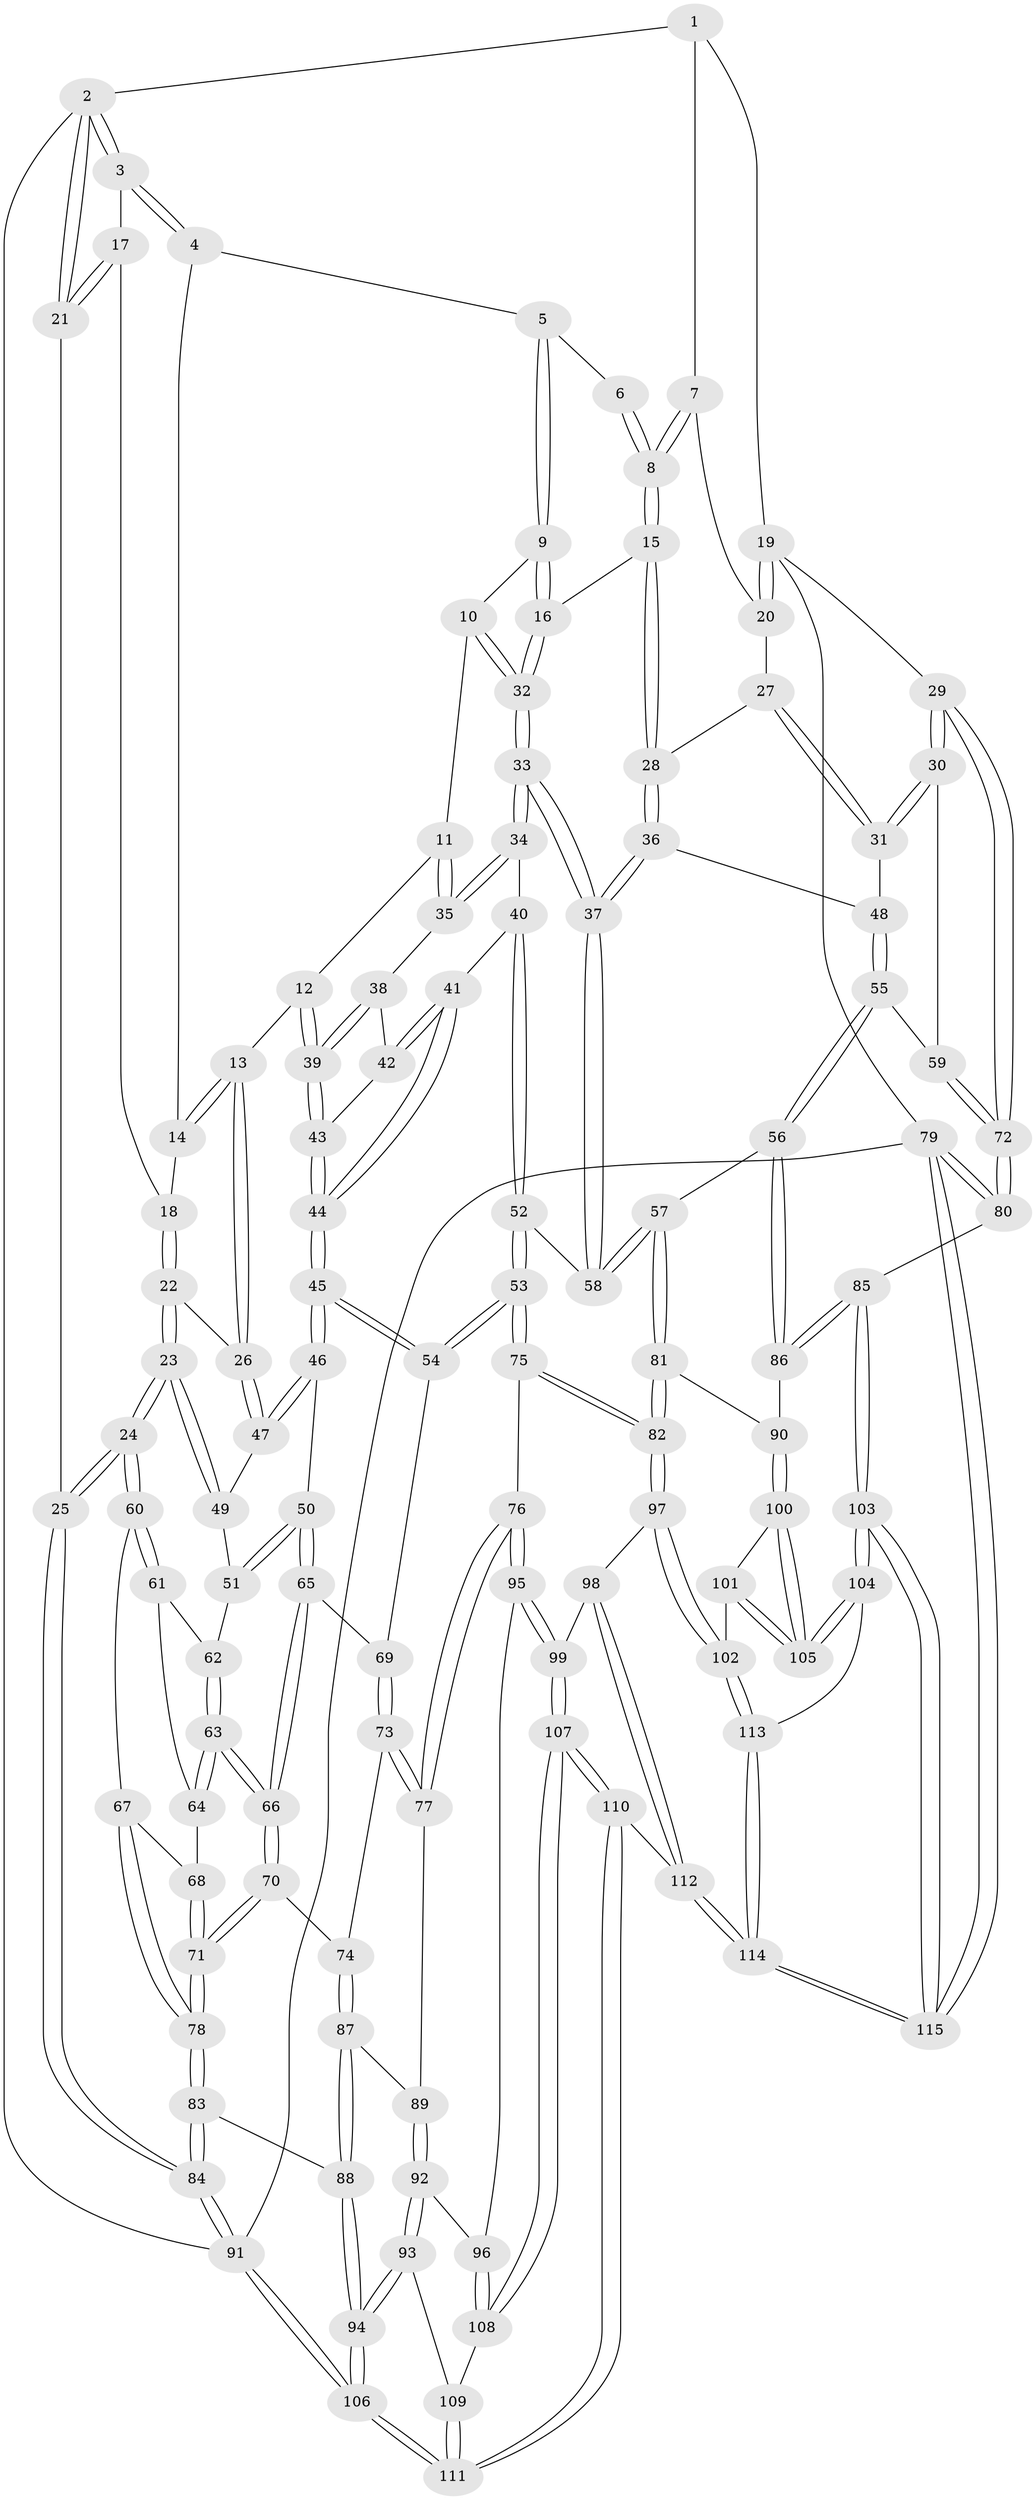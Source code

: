 // coarse degree distribution, {7: 0.014492753623188406, 4: 0.2753623188405797, 5: 0.4927536231884058, 3: 0.08695652173913043, 6: 0.11594202898550725, 9: 0.014492753623188406}
// Generated by graph-tools (version 1.1) at 2025/21/03/04/25 18:21:08]
// undirected, 115 vertices, 284 edges
graph export_dot {
graph [start="1"]
  node [color=gray90,style=filled];
  1 [pos="+1+0"];
  2 [pos="+0+0"];
  3 [pos="+0+0"];
  4 [pos="+0.37234213234275376+0"];
  5 [pos="+0.3732992310969592+0"];
  6 [pos="+0.7021929598603994+0"];
  7 [pos="+0.9127653479381888+0.1609651086805813"];
  8 [pos="+0.7114312609441114+0.17762422439246867"];
  9 [pos="+0.4368338376149032+0.09843537679624088"];
  10 [pos="+0.4295357176919758+0.2612045913111361"];
  11 [pos="+0.4257020151592671+0.2663220279974532"];
  12 [pos="+0.38237529582698127+0.2949644499657646"];
  13 [pos="+0.31709632243923097+0.2978116213191551"];
  14 [pos="+0.3232547217355062+0.014296249754716387"];
  15 [pos="+0.6992072134965389+0.20991011073167287"];
  16 [pos="+0.6920496773140393+0.21491537877895064"];
  17 [pos="+0.16850068179572922+0.17350113488580296"];
  18 [pos="+0.19995629653989636+0.19823675511786956"];
  19 [pos="+1+0.23830812294357495"];
  20 [pos="+0.9641146845974686+0.20582043115085835"];
  21 [pos="+0+0.2280733963930809"];
  22 [pos="+0.2031918500978143+0.2125812120286293"];
  23 [pos="+0+0.38702291864853733"];
  24 [pos="+0+0.4050107839121138"];
  25 [pos="+0+0.3972005341079864"];
  26 [pos="+0.30190348419823715+0.3019982058525072"];
  27 [pos="+0.9157214572704485+0.2675498183186322"];
  28 [pos="+0.8321197060585148+0.3251862708228148"];
  29 [pos="+1+0.39944555018874445"];
  30 [pos="+1+0.4049890675957781"];
  31 [pos="+1+0.3937317659215616"];
  32 [pos="+0.6851837924729849+0.22251731407042236"];
  33 [pos="+0.6229332051738881+0.40360502196922265"];
  34 [pos="+0.6112345617722252+0.4045800445831036"];
  35 [pos="+0.5386510153542472+0.36949513907635784"];
  36 [pos="+0.8591792298061786+0.39999438453915775"];
  37 [pos="+0.6508785497703562+0.4473522502966486"];
  38 [pos="+0.49446091252599017+0.38671284785902393"];
  39 [pos="+0.4079605620718974+0.3623665277338016"];
  40 [pos="+0.5515729634005513+0.43938083605709305"];
  41 [pos="+0.5018173015927042+0.4412329904787487"];
  42 [pos="+0.4758735427752978+0.41115123800750164"];
  43 [pos="+0.4152723951295207+0.39178149519965033"];
  44 [pos="+0.4075162687362845+0.4993246152206046"];
  45 [pos="+0.40462729799719915+0.5061426250266402"];
  46 [pos="+0.3099362530827045+0.47859876069045426"];
  47 [pos="+0.2527210149537368+0.3819655489177619"];
  48 [pos="+0.8606668383798605+0.40174269131509227"];
  49 [pos="+0.23915019991675704+0.3866242348319842"];
  50 [pos="+0.2747605398563818+0.5291265949716548"];
  51 [pos="+0.19359710353769874+0.5056453538264631"];
  52 [pos="+0.4848698104557512+0.5771476389919197"];
  53 [pos="+0.47676399214584153+0.5833686611072721"];
  54 [pos="+0.4136898912050308+0.5273773609032938"];
  55 [pos="+0.8454604336841185+0.5613741956706184"];
  56 [pos="+0.8367248858966625+0.5731886085710606"];
  57 [pos="+0.7123863319723174+0.5825525945127276"];
  58 [pos="+0.6651081316358294+0.515735185667648"];
  59 [pos="+0.9092757502324861+0.5522841640825296"];
  60 [pos="+0+0.43030060973513584"];
  61 [pos="+0.18889224897668547+0.5060911542620496"];
  62 [pos="+0.19347913980762532+0.5057372289653674"];
  63 [pos="+0.20700160218927416+0.5872610123143496"];
  64 [pos="+0.15093975966321105+0.554021920391522"];
  65 [pos="+0.2666669741772365+0.5762747623896031"];
  66 [pos="+0.2236653005087106+0.6136042076027043"];
  67 [pos="+0+0.484463757046251"];
  68 [pos="+0.12921452619853585+0.5545149473046755"];
  69 [pos="+0.3345073664309362+0.597201365446096"];
  70 [pos="+0.21862913675685844+0.6297355955867245"];
  71 [pos="+0.16174341475095672+0.6473521447510794"];
  72 [pos="+1+0.6960600168323738"];
  73 [pos="+0.34079160052628693+0.6498820067768238"];
  74 [pos="+0.22246001241507987+0.6346710753959294"];
  75 [pos="+0.49328431334019607+0.7184448714186011"];
  76 [pos="+0.41611037541401924+0.7268054413015287"];
  77 [pos="+0.38504929951008104+0.7260554218282744"];
  78 [pos="+0.11918266314730923+0.6727813922013759"];
  79 [pos="+1+1"];
  80 [pos="+1+0.7869447638473178"];
  81 [pos="+0.6296839045949628+0.7421299291202567"];
  82 [pos="+0.5794676707630041+0.78067081369747"];
  83 [pos="+0.09838216452080122+0.7372005444370126"];
  84 [pos="+0+0.8049314565951947"];
  85 [pos="+0.9714632885354926+0.7681511066586055"];
  86 [pos="+0.9190662926571871+0.7577076577209977"];
  87 [pos="+0.2595019981485693+0.7202765161714436"];
  88 [pos="+0.18005070707485404+0.8145912185281386"];
  89 [pos="+0.37590155764089145+0.7300940513232151"];
  90 [pos="+0.8898918768724954+0.7743262084725488"];
  91 [pos="+0+1"];
  92 [pos="+0.29784757466466794+0.8563220437942113"];
  93 [pos="+0.22953838593308076+0.8805297941699696"];
  94 [pos="+0.19647217611593468+0.8809621589891817"];
  95 [pos="+0.3747222261460161+0.8778361158208582"];
  96 [pos="+0.35970217716578257+0.8822057181217143"];
  97 [pos="+0.5798209316648897+0.7881322581386727"];
  98 [pos="+0.5303727806299458+0.8580249905383575"];
  99 [pos="+0.448954702122808+0.8845714033700054"];
  100 [pos="+0.8448381436320201+0.8499512929418809"];
  101 [pos="+0.6866027386423518+0.8814479569938597"];
  102 [pos="+0.6554228987523172+0.8774741564807547"];
  103 [pos="+0.8745122946547289+1"];
  104 [pos="+0.8470847167758521+1"];
  105 [pos="+0.837566099595386+0.9736378008635099"];
  106 [pos="+0+1"];
  107 [pos="+0.3898454499821479+0.9625133369320248"];
  108 [pos="+0.3658813867949781+0.9391058124352403"];
  109 [pos="+0.31127147127422966+0.9507699947005716"];
  110 [pos="+0.44600810266768504+1"];
  111 [pos="+0.3598336472104802+1"];
  112 [pos="+0.4639690358619321+1"];
  113 [pos="+0.6661011403353936+0.9553603430649449"];
  114 [pos="+0.6210516027947032+1"];
  115 [pos="+1+1"];
  1 -- 2;
  1 -- 7;
  1 -- 19;
  2 -- 3;
  2 -- 3;
  2 -- 21;
  2 -- 21;
  2 -- 91;
  3 -- 4;
  3 -- 4;
  3 -- 17;
  4 -- 5;
  4 -- 14;
  5 -- 6;
  5 -- 9;
  5 -- 9;
  6 -- 8;
  6 -- 8;
  7 -- 8;
  7 -- 8;
  7 -- 20;
  8 -- 15;
  8 -- 15;
  9 -- 10;
  9 -- 16;
  9 -- 16;
  10 -- 11;
  10 -- 32;
  10 -- 32;
  11 -- 12;
  11 -- 35;
  11 -- 35;
  12 -- 13;
  12 -- 39;
  12 -- 39;
  13 -- 14;
  13 -- 14;
  13 -- 26;
  13 -- 26;
  14 -- 18;
  15 -- 16;
  15 -- 28;
  15 -- 28;
  16 -- 32;
  16 -- 32;
  17 -- 18;
  17 -- 21;
  17 -- 21;
  18 -- 22;
  18 -- 22;
  19 -- 20;
  19 -- 20;
  19 -- 29;
  19 -- 79;
  20 -- 27;
  21 -- 25;
  22 -- 23;
  22 -- 23;
  22 -- 26;
  23 -- 24;
  23 -- 24;
  23 -- 49;
  23 -- 49;
  24 -- 25;
  24 -- 25;
  24 -- 60;
  24 -- 60;
  25 -- 84;
  25 -- 84;
  26 -- 47;
  26 -- 47;
  27 -- 28;
  27 -- 31;
  27 -- 31;
  28 -- 36;
  28 -- 36;
  29 -- 30;
  29 -- 30;
  29 -- 72;
  29 -- 72;
  30 -- 31;
  30 -- 31;
  30 -- 59;
  31 -- 48;
  32 -- 33;
  32 -- 33;
  33 -- 34;
  33 -- 34;
  33 -- 37;
  33 -- 37;
  34 -- 35;
  34 -- 35;
  34 -- 40;
  35 -- 38;
  36 -- 37;
  36 -- 37;
  36 -- 48;
  37 -- 58;
  37 -- 58;
  38 -- 39;
  38 -- 39;
  38 -- 42;
  39 -- 43;
  39 -- 43;
  40 -- 41;
  40 -- 52;
  40 -- 52;
  41 -- 42;
  41 -- 42;
  41 -- 44;
  41 -- 44;
  42 -- 43;
  43 -- 44;
  43 -- 44;
  44 -- 45;
  44 -- 45;
  45 -- 46;
  45 -- 46;
  45 -- 54;
  45 -- 54;
  46 -- 47;
  46 -- 47;
  46 -- 50;
  47 -- 49;
  48 -- 55;
  48 -- 55;
  49 -- 51;
  50 -- 51;
  50 -- 51;
  50 -- 65;
  50 -- 65;
  51 -- 62;
  52 -- 53;
  52 -- 53;
  52 -- 58;
  53 -- 54;
  53 -- 54;
  53 -- 75;
  53 -- 75;
  54 -- 69;
  55 -- 56;
  55 -- 56;
  55 -- 59;
  56 -- 57;
  56 -- 86;
  56 -- 86;
  57 -- 58;
  57 -- 58;
  57 -- 81;
  57 -- 81;
  59 -- 72;
  59 -- 72;
  60 -- 61;
  60 -- 61;
  60 -- 67;
  61 -- 62;
  61 -- 64;
  62 -- 63;
  62 -- 63;
  63 -- 64;
  63 -- 64;
  63 -- 66;
  63 -- 66;
  64 -- 68;
  65 -- 66;
  65 -- 66;
  65 -- 69;
  66 -- 70;
  66 -- 70;
  67 -- 68;
  67 -- 78;
  67 -- 78;
  68 -- 71;
  68 -- 71;
  69 -- 73;
  69 -- 73;
  70 -- 71;
  70 -- 71;
  70 -- 74;
  71 -- 78;
  71 -- 78;
  72 -- 80;
  72 -- 80;
  73 -- 74;
  73 -- 77;
  73 -- 77;
  74 -- 87;
  74 -- 87;
  75 -- 76;
  75 -- 82;
  75 -- 82;
  76 -- 77;
  76 -- 77;
  76 -- 95;
  76 -- 95;
  77 -- 89;
  78 -- 83;
  78 -- 83;
  79 -- 80;
  79 -- 80;
  79 -- 115;
  79 -- 115;
  79 -- 91;
  80 -- 85;
  81 -- 82;
  81 -- 82;
  81 -- 90;
  82 -- 97;
  82 -- 97;
  83 -- 84;
  83 -- 84;
  83 -- 88;
  84 -- 91;
  84 -- 91;
  85 -- 86;
  85 -- 86;
  85 -- 103;
  85 -- 103;
  86 -- 90;
  87 -- 88;
  87 -- 88;
  87 -- 89;
  88 -- 94;
  88 -- 94;
  89 -- 92;
  89 -- 92;
  90 -- 100;
  90 -- 100;
  91 -- 106;
  91 -- 106;
  92 -- 93;
  92 -- 93;
  92 -- 96;
  93 -- 94;
  93 -- 94;
  93 -- 109;
  94 -- 106;
  94 -- 106;
  95 -- 96;
  95 -- 99;
  95 -- 99;
  96 -- 108;
  96 -- 108;
  97 -- 98;
  97 -- 102;
  97 -- 102;
  98 -- 99;
  98 -- 112;
  98 -- 112;
  99 -- 107;
  99 -- 107;
  100 -- 101;
  100 -- 105;
  100 -- 105;
  101 -- 102;
  101 -- 105;
  101 -- 105;
  102 -- 113;
  102 -- 113;
  103 -- 104;
  103 -- 104;
  103 -- 115;
  103 -- 115;
  104 -- 105;
  104 -- 105;
  104 -- 113;
  106 -- 111;
  106 -- 111;
  107 -- 108;
  107 -- 108;
  107 -- 110;
  107 -- 110;
  108 -- 109;
  109 -- 111;
  109 -- 111;
  110 -- 111;
  110 -- 111;
  110 -- 112;
  112 -- 114;
  112 -- 114;
  113 -- 114;
  113 -- 114;
  114 -- 115;
  114 -- 115;
}
